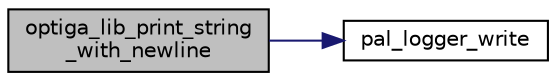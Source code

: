 digraph "optiga_lib_print_string_with_newline"
{
 // LATEX_PDF_SIZE
  edge [fontname="Helvetica",fontsize="10",labelfontname="Helvetica",labelfontsize="10"];
  node [fontname="Helvetica",fontsize="10",shape=record];
  rankdir="LR";
  Node1 [label="optiga_lib_print_string\l_with_newline",height=0.2,width=0.4,color="black", fillcolor="grey75", style="filled", fontcolor="black",tooltip="To log a string with a new line."];
  Node1 -> Node2 [color="midnightblue",fontsize="10",style="solid",fontname="Helvetica"];
  Node2 [label="pal_logger_write",height=0.2,width=0.4,color="black", fillcolor="white", style="filled",URL="$d3/d1b/pal__logger_8h.html#afdbc9ab287bbdecd0f4044e66f2277d9",tooltip="Writes to logger port."];
}
